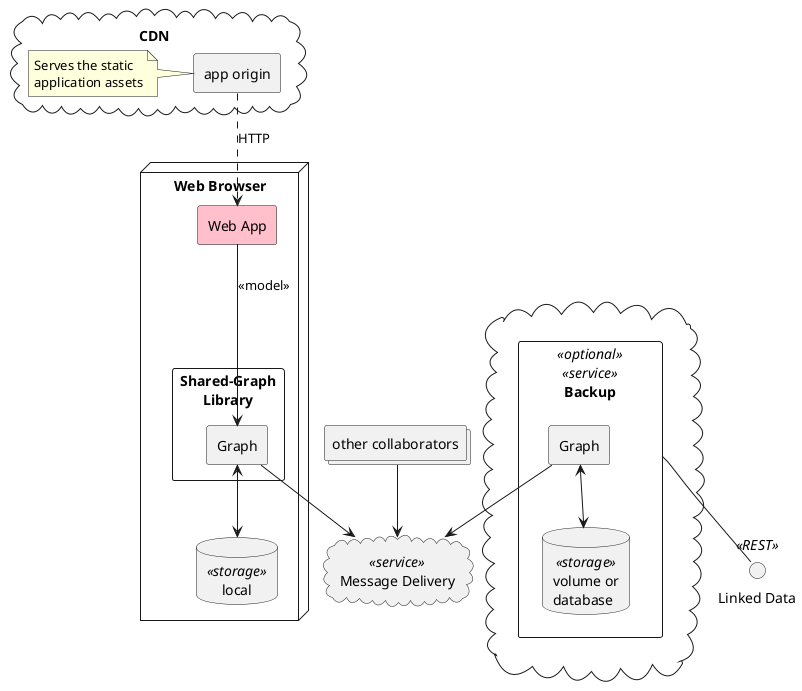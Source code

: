 @startuml
'https://plantuml.com/component-diagram
skinparam componentStyle rectangle

node "Web Browser" {
  component "Web App" as app #pink
  component "Shared-Graph\nLibrary" as cwl {
    [Graph]
  }

  database local <<storage>>

  Graph <--> local

  app --> Graph : <<model>>
}

cloud CDN {
  [app origin] as origin
  note left
    Serves the static
    application assets
  end note
}

cloud "Message Delivery" as messaging <<service>>

interface "Linked Data" as dapi <<REST>>

cloud {
  component "Backup" as backup <<optional>> <<service>> {
    component "Graph" as gwGraph
    database "volume or\ndatabase" <<storage>> as gwDb
    gwGraph <--> gwDb
  }
  backup -- dapi
}

collections "other collaborators" as others

Graph --> messaging
gwGraph --> messaging
others --> messaging

origin ..> app: HTTP

@enduml